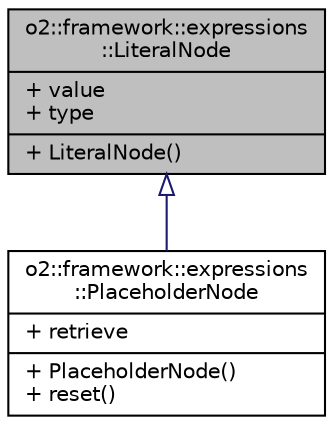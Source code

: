 digraph "o2::framework::expressions::LiteralNode"
{
 // INTERACTIVE_SVG=YES
  bgcolor="transparent";
  edge [fontname="Helvetica",fontsize="10",labelfontname="Helvetica",labelfontsize="10"];
  node [fontname="Helvetica",fontsize="10",shape=record];
  Node0 [label="{o2::framework::expressions\l::LiteralNode\n|+ value\l+ type\l|+ LiteralNode()\l}",height=0.2,width=0.4,color="black", fillcolor="grey75", style="filled", fontcolor="black"];
  Node0 -> Node1 [dir="back",color="midnightblue",fontsize="10",style="solid",arrowtail="onormal",fontname="Helvetica"];
  Node1 [label="{o2::framework::expressions\l::PlaceholderNode\n|+ retrieve\l|+ PlaceholderNode()\l+ reset()\l}",height=0.2,width=0.4,color="black",URL="$d8/da2/structo2_1_1framework_1_1expressions_1_1PlaceholderNode.html",tooltip="A placeholder node for simple type configurable. "];
}
